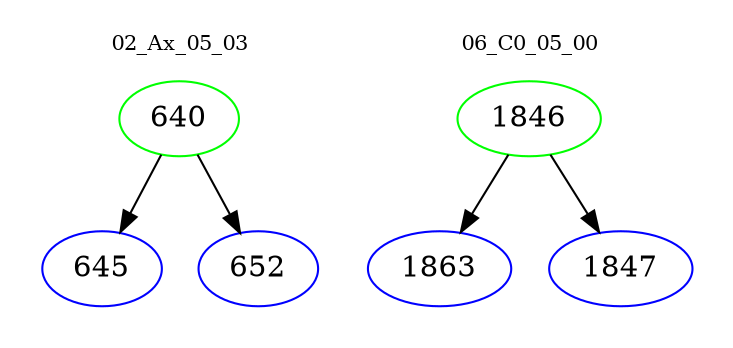 digraph{
subgraph cluster_0 {
color = white
label = "02_Ax_05_03";
fontsize=10;
T0_640 [label="640", color="green"]
T0_640 -> T0_645 [color="black"]
T0_645 [label="645", color="blue"]
T0_640 -> T0_652 [color="black"]
T0_652 [label="652", color="blue"]
}
subgraph cluster_1 {
color = white
label = "06_C0_05_00";
fontsize=10;
T1_1846 [label="1846", color="green"]
T1_1846 -> T1_1863 [color="black"]
T1_1863 [label="1863", color="blue"]
T1_1846 -> T1_1847 [color="black"]
T1_1847 [label="1847", color="blue"]
}
}
